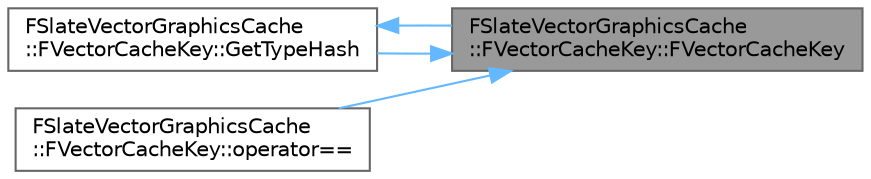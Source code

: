 digraph "FSlateVectorGraphicsCache::FVectorCacheKey::FVectorCacheKey"
{
 // INTERACTIVE_SVG=YES
 // LATEX_PDF_SIZE
  bgcolor="transparent";
  edge [fontname=Helvetica,fontsize=10,labelfontname=Helvetica,labelfontsize=10];
  node [fontname=Helvetica,fontsize=10,shape=box,height=0.2,width=0.4];
  rankdir="RL";
  Node1 [id="Node000001",label="FSlateVectorGraphicsCache\l::FVectorCacheKey::FVectorCacheKey",height=0.2,width=0.4,color="gray40", fillcolor="grey60", style="filled", fontcolor="black",tooltip=" "];
  Node1 -> Node2 [id="edge1_Node000001_Node000002",dir="back",color="steelblue1",style="solid",tooltip=" "];
  Node2 [id="Node000002",label="FSlateVectorGraphicsCache\l::FVectorCacheKey::GetTypeHash",height=0.2,width=0.4,color="grey40", fillcolor="white", style="filled",URL="$dd/dfe/structFSlateVectorGraphicsCache_1_1FVectorCacheKey.html#aec0dc9f1ffe53b5e165e04ecf7539294",tooltip=" "];
  Node2 -> Node1 [id="edge2_Node000002_Node000001",dir="back",color="steelblue1",style="solid",tooltip=" "];
  Node1 -> Node3 [id="edge3_Node000001_Node000003",dir="back",color="steelblue1",style="solid",tooltip=" "];
  Node3 [id="Node000003",label="FSlateVectorGraphicsCache\l::FVectorCacheKey::operator==",height=0.2,width=0.4,color="grey40", fillcolor="white", style="filled",URL="$dd/dfe/structFSlateVectorGraphicsCache_1_1FVectorCacheKey.html#addc37abf4eb39d028e4b897378c6f2f6",tooltip=" "];
}
